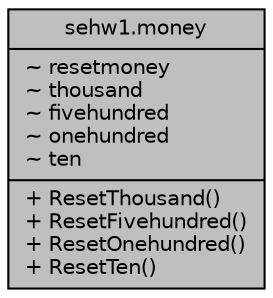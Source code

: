 digraph "sehw1.money"
{
  edge [fontname="Helvetica",fontsize="10",labelfontname="Helvetica",labelfontsize="10"];
  node [fontname="Helvetica",fontsize="10",shape=record];
  Node1 [label="{sehw1.money\n|~ resetmoney\l~ thousand\l~ fivehundred\l~ onehundred\l~ ten\l|+ ResetThousand()\l+ ResetFivehundred()\l+ ResetOnehundred()\l+ ResetTen()\l}",height=0.2,width=0.4,color="black", fillcolor="grey75", style="filled", fontcolor="black"];
}
